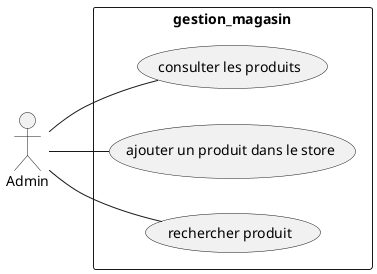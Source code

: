 @startuml gestion_magasin
left to right direction

actor Admin

rectangle gestion_magasin{
    usecase "consulter les produits" as UC1
    usecase "ajouter un produit dans le store" as UC2
    usecase "rechercher produit" as UC3
}



Admin -- UC1
Admin -- UC2
Admin -- UC3

